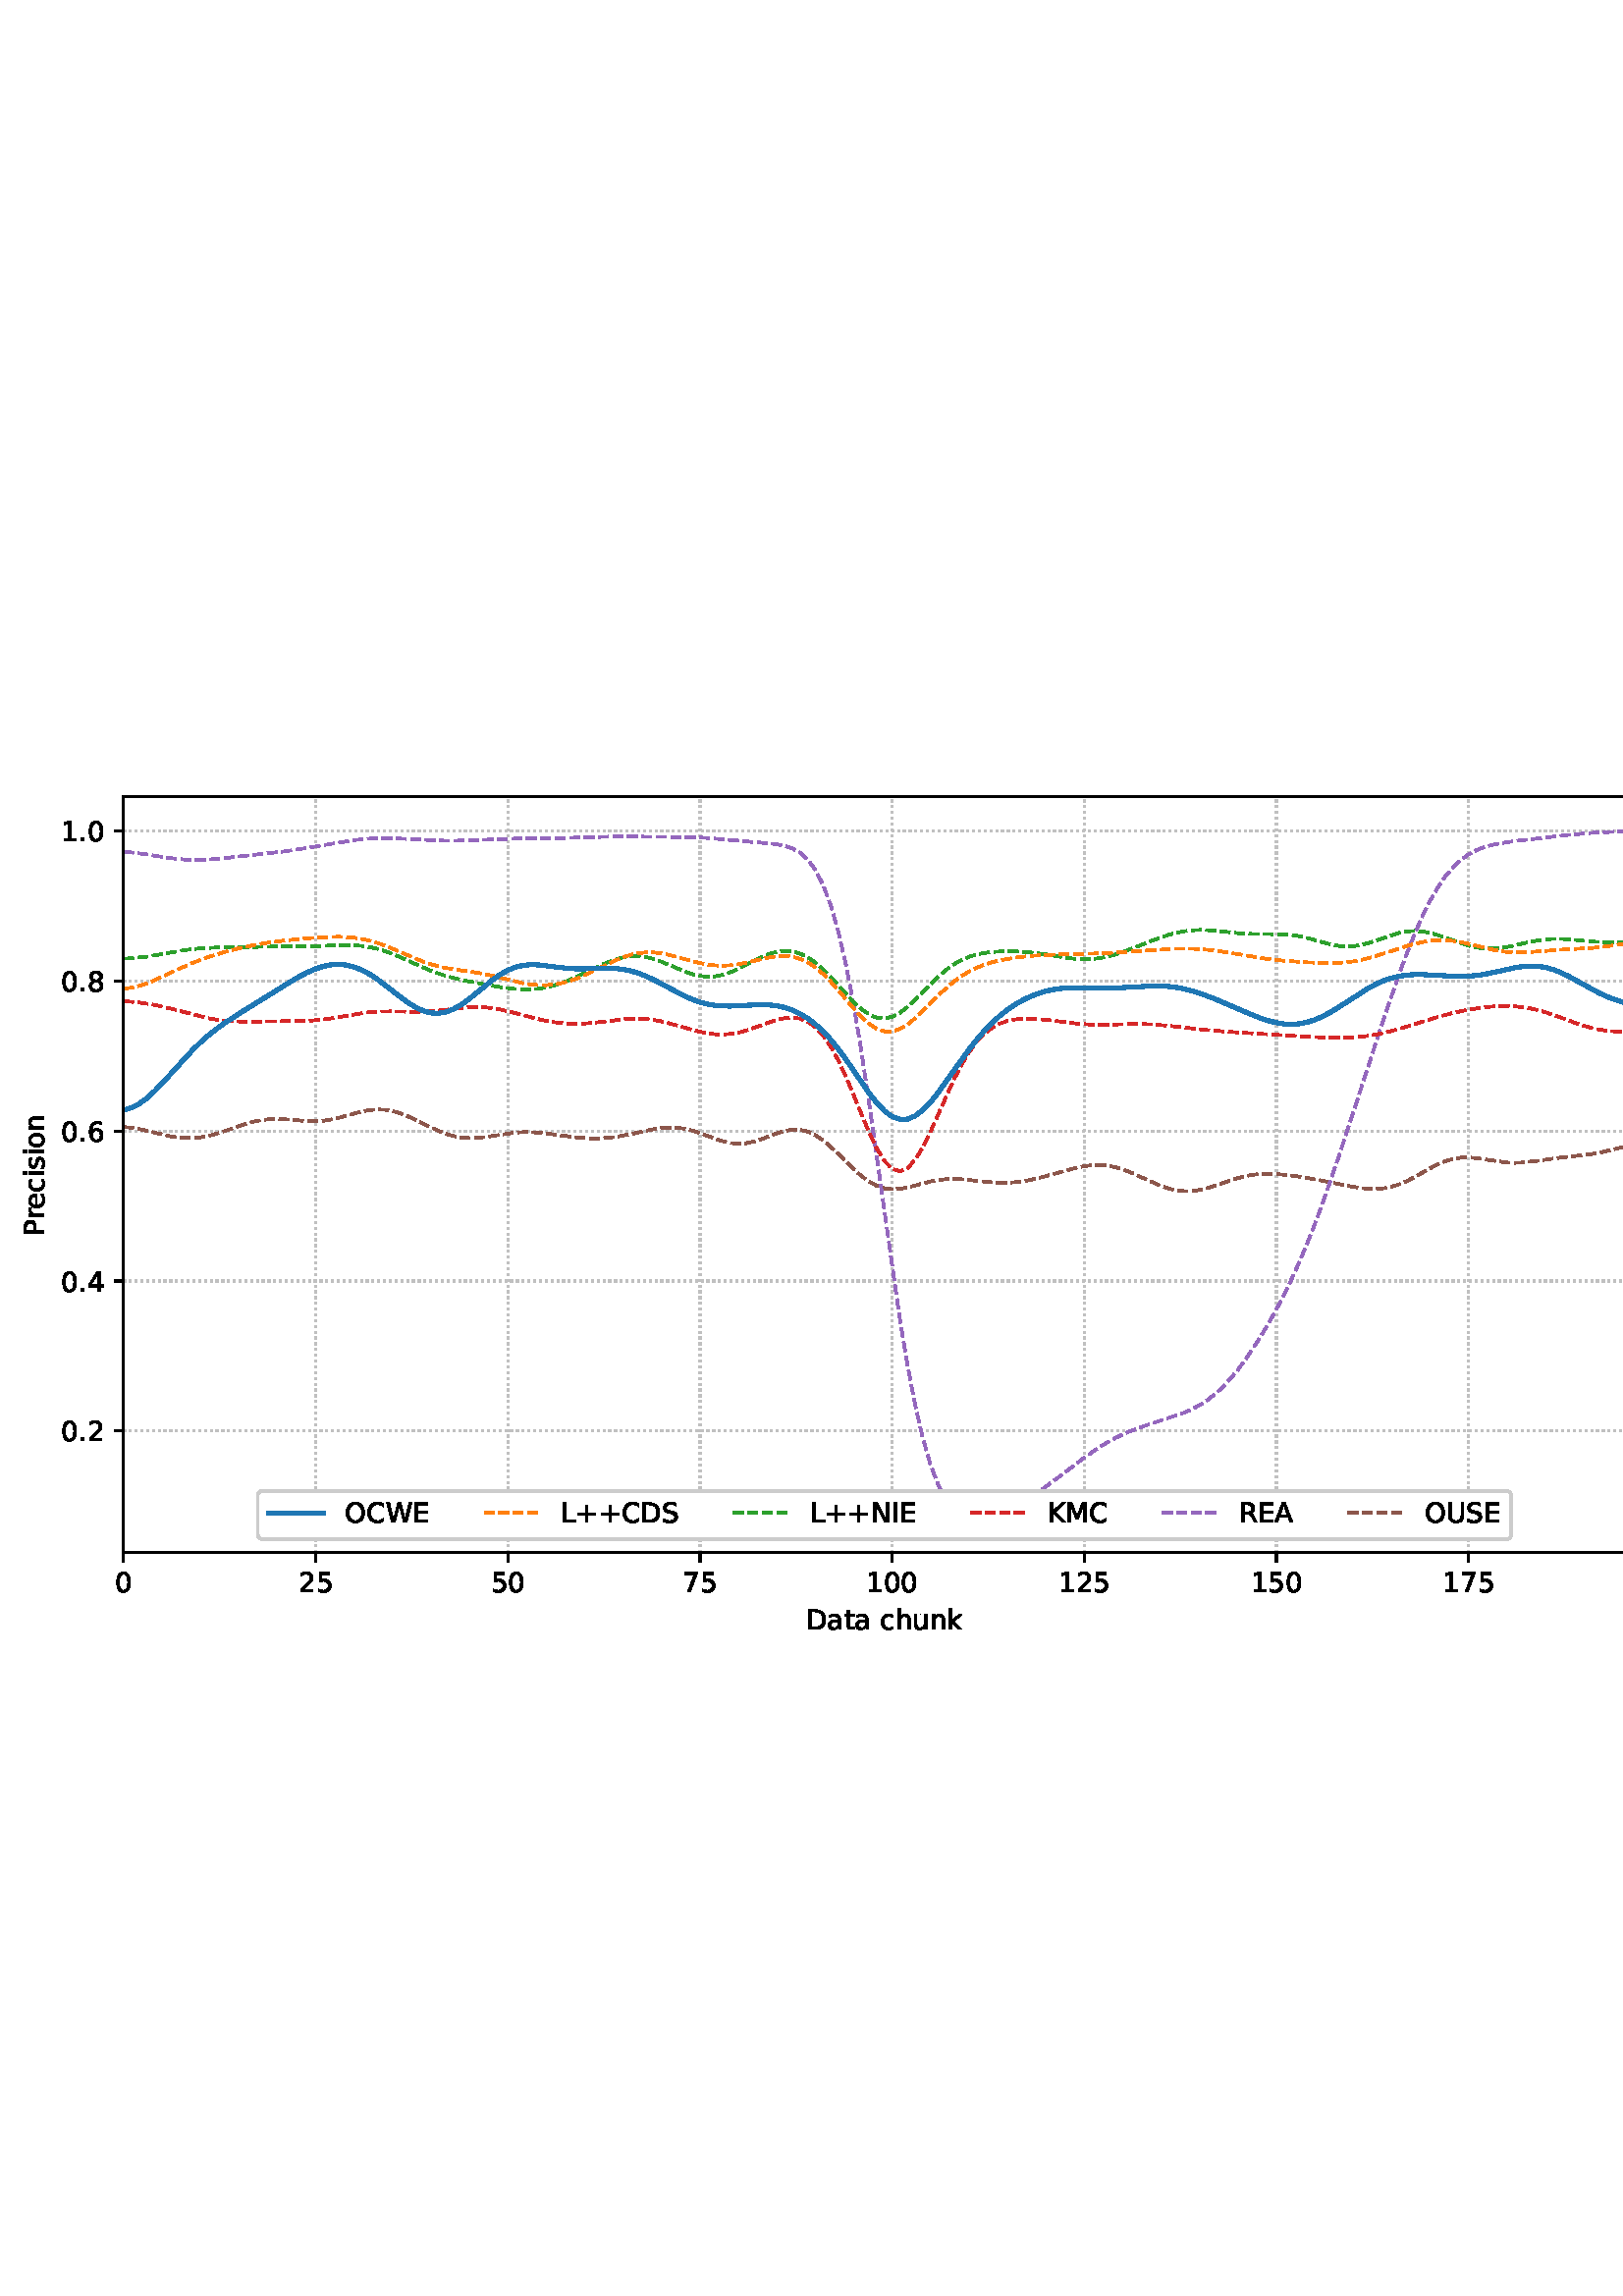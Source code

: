 %!PS-Adobe-3.0 EPSF-3.0
%%Orientation: portrait
%%BoundingBox: 1.511 235.028 610.489 556.972
%%EndComments
%%BeginProlog
/mpldict 8 dict def
mpldict begin
/m { moveto } bind def
/l { lineto } bind def
/r { rlineto } bind def
/c { curveto } bind def
/cl { closepath } bind def
/box {
m
1 index 0 r
0 exch r
neg 0 r
cl
} bind def
/clipbox {
box
clip
newpath
} bind def
%!PS-Adobe-3.0 Resource-Font
%%Copyright: Copyright (c) 2003 by Bitstream, Inc. All Rights Reserved. Copyright (c) 2006 by Tavmjong Bah. All Rights Reserved. DejaVu changes are in public domain 
25 dict begin
/_d{bind def}bind def
/_m{moveto}_d
/_l{lineto}_d
/_cl{closepath eofill}_d
/_c{curveto}_d
/_sc{7 -1 roll{setcachedevice}{pop pop pop pop pop pop}ifelse}_d
/_e{exec}_d
/FontName /DejaVuSans def
/PaintType 0 def
/FontMatrix[.001 0 0 .001 0 0]def
/FontBBox[-1021 -463 1793 1232]def
/FontType 3 def
/Encoding [ /space /plus /period /zero /one /two /four /five /six /seven /eight /A /C /D /E /I /K /L /M /N /O /P /R /S /U /W /a /c /e /h /i /k /n /o /r /s /t /u ] def
/FontInfo 10 dict dup begin
/FamilyName (DejaVu Sans) def
/FullName (DejaVu Sans) def
/Notice (Copyright (c) 2003 by Bitstream, Inc. All Rights Reserved. Copyright (c) 2006 by Tavmjong Bah. All Rights Reserved. DejaVu changes are in public domain ) def
/Weight (Book) def
/Version (Version 2.35) def
/ItalicAngle 0.0 def
/isFixedPitch false def
/UnderlinePosition -130 def
/UnderlineThickness 90 def
end readonly def
/CharStrings 39 dict dup begin
/.notdef 0 def
/space{318 0 0 0 0 0 _sc
}_d
/plus{838 0 106 0 732 627 _sc
460 627 _m
460 355 _l
732 355 _l
732 272 _l
460 272 _l
460 0 _l
378 0 _l
378 272 _l
106 272 _l
106 355 _l
378 355 _l
378 627 _l
460 627 _l
_cl}_d
/period{318 0 107 0 210 124 _sc
107 124 _m
210 124 _l
210 0 _l
107 0 _l
107 124 _l
_cl}_d
/zero{636 0 66 -13 570 742 _sc
318 664 _m
267 664 229 639 203 589 _c
177 539 165 464 165 364 _c
165 264 177 189 203 139 _c
229 89 267 64 318 64 _c
369 64 407 89 433 139 _c
458 189 471 264 471 364 _c
471 464 458 539 433 589 _c
407 639 369 664 318 664 _c
318 742 _m
399 742 461 709 505 645 _c
548 580 570 486 570 364 _c
570 241 548 147 505 83 _c
461 19 399 -13 318 -13 _c
236 -13 173 19 130 83 _c
87 147 66 241 66 364 _c
66 486 87 580 130 645 _c
173 709 236 742 318 742 _c
_cl}_d
/one{636 0 110 0 544 729 _sc
124 83 _m
285 83 _l
285 639 _l
110 604 _l
110 694 _l
284 729 _l
383 729 _l
383 83 _l
544 83 _l
544 0 _l
124 0 _l
124 83 _l
_cl}_d
/two{{636 0 73 0 536 742 _sc
192 83 _m
536 83 _l
536 0 _l
73 0 _l
73 83 _l
110 121 161 173 226 239 _c
290 304 331 346 348 365 _c
380 400 402 430 414 455 _c
426 479 433 504 433 528 _c
433 566 419 598 392 622 _c
365 646 330 659 286 659 _c
255 659 222 653 188 643 _c
154 632 117 616 78 594 _c
78 694 _l
118 710 155 722 189 730 _c
223 738 255 742 284 742 _c
}_e{359 742 419 723 464 685 _c
509 647 532 597 532 534 _c
532 504 526 475 515 449 _c
504 422 484 390 454 354 _c
446 344 420 317 376 272 _c
332 227 271 164 192 83 _c
_cl}_e}_d
/four{636 0 49 0 580 729 _sc
378 643 _m
129 254 _l
378 254 _l
378 643 _l
352 729 _m
476 729 _l
476 254 _l
580 254 _l
580 172 _l
476 172 _l
476 0 _l
378 0 _l
378 172 _l
49 172 _l
49 267 _l
352 729 _l
_cl}_d
/five{{636 0 77 -13 549 729 _sc
108 729 _m
495 729 _l
495 646 _l
198 646 _l
198 467 _l
212 472 227 476 241 478 _c
255 480 270 482 284 482 _c
365 482 429 459 477 415 _c
525 370 549 310 549 234 _c
549 155 524 94 475 51 _c
426 8 357 -13 269 -13 _c
238 -13 207 -10 175 -6 _c
143 -1 111 6 77 17 _c
77 116 _l
106 100 136 88 168 80 _c
199 72 232 69 267 69 _c
}_e{323 69 368 83 401 113 _c
433 143 450 183 450 234 _c
450 284 433 324 401 354 _c
368 384 323 399 267 399 _c
241 399 214 396 188 390 _c
162 384 135 375 108 363 _c
108 729 _l
_cl}_e}_d
/six{{636 0 70 -13 573 742 _sc
330 404 _m
286 404 251 388 225 358 _c
199 328 186 286 186 234 _c
186 181 199 139 225 109 _c
251 79 286 64 330 64 _c
374 64 409 79 435 109 _c
461 139 474 181 474 234 _c
474 286 461 328 435 358 _c
409 388 374 404 330 404 _c
526 713 _m
526 623 _l
501 635 476 644 451 650 _c
425 656 400 659 376 659 _c
310 659 260 637 226 593 _c
}_e{192 549 172 482 168 394 _c
187 422 211 444 240 459 _c
269 474 301 482 336 482 _c
409 482 467 459 509 415 _c
551 371 573 310 573 234 _c
573 159 550 99 506 54 _c
462 9 403 -13 330 -13 _c
246 -13 181 19 137 83 _c
92 147 70 241 70 364 _c
70 479 97 571 152 639 _c
206 707 280 742 372 742 _c
396 742 421 739 447 735 _c
472 730 498 723 526 713 _c
_cl}_e}_d
/seven{636 0 82 0 551 729 _sc
82 729 _m
551 729 _l
551 687 _l
286 0 _l
183 0 _l
432 646 _l
82 646 _l
82 729 _l
_cl}_d
/eight{{636 0 68 -13 568 742 _sc
318 346 _m
271 346 234 333 207 308 _c
180 283 167 249 167 205 _c
167 161 180 126 207 101 _c
234 76 271 64 318 64 _c
364 64 401 76 428 102 _c
455 127 469 161 469 205 _c
469 249 455 283 429 308 _c
402 333 365 346 318 346 _c
219 388 _m
177 398 144 418 120 447 _c
96 476 85 511 85 553 _c
85 611 105 657 147 691 _c
188 725 245 742 318 742 _c
}_e{390 742 447 725 489 691 _c
530 657 551 611 551 553 _c
551 511 539 476 515 447 _c
491 418 459 398 417 388 _c
464 377 501 355 528 323 _c
554 291 568 251 568 205 _c
568 134 546 80 503 43 _c
459 5 398 -13 318 -13 _c
237 -13 175 5 132 43 _c
89 80 68 134 68 205 _c
68 251 81 291 108 323 _c
134 355 171 377 219 388 _c
183 544 _m
183 506 194 476 218 455 _c
}_e{242 434 275 424 318 424 _c
360 424 393 434 417 455 _c
441 476 453 506 453 544 _c
453 582 441 611 417 632 _c
393 653 360 664 318 664 _c
275 664 242 653 218 632 _c
194 611 183 582 183 544 _c
_cl}_e}_d
/A{684 0 8 0 676 729 _sc
342 632 _m
208 269 _l
476 269 _l
342 632 _l
286 729 _m
398 729 _l
676 0 _l
573 0 _l
507 187 _l
178 187 _l
112 0 _l
8 0 _l
286 729 _l
_cl}_d
/C{{698 0 56 -13 644 742 _sc
644 673 _m
644 569 _l
610 599 575 622 537 638 _c
499 653 460 661 418 661 _c
334 661 270 635 226 584 _c
182 533 160 460 160 364 _c
160 268 182 194 226 143 _c
270 92 334 67 418 67 _c
460 67 499 74 537 90 _c
575 105 610 128 644 159 _c
644 56 _l
609 32 572 15 534 4 _c
496 -7 455 -13 412 -13 _c
302 -13 215 20 151 87 _c
}_e{87 154 56 246 56 364 _c
56 481 87 573 151 641 _c
215 708 302 742 412 742 _c
456 742 497 736 535 725 _c
573 713 610 696 644 673 _c
_cl}_e}_d
/D{770 0 98 0 711 729 _sc
197 648 _m
197 81 _l
316 81 _l
416 81 490 103 537 149 _c
583 195 607 267 607 365 _c
607 463 583 534 537 580 _c
490 625 416 648 316 648 _c
197 648 _l
98 729 _m
301 729 _l
442 729 546 699 612 641 _c
678 582 711 490 711 365 _c
711 239 677 147 611 88 _c
545 29 441 0 301 0 _c
98 0 _l
98 729 _l
_cl}_d
/E{632 0 98 0 568 729 _sc
98 729 _m
559 729 _l
559 646 _l
197 646 _l
197 430 _l
544 430 _l
544 347 _l
197 347 _l
197 83 _l
568 83 _l
568 0 _l
98 0 _l
98 729 _l
_cl}_d
/I{295 0 98 0 197 729 _sc
98 729 _m
197 729 _l
197 0 _l
98 0 _l
98 729 _l
_cl}_d
/K{656 0 98 0 677 729 _sc
98 729 _m
197 729 _l
197 421 _l
524 729 _l
651 729 _l
289 389 _l
677 0 _l
547 0 _l
197 351 _l
197 0 _l
98 0 _l
98 729 _l
_cl}_d
/L{557 0 98 0 552 729 _sc
98 729 _m
197 729 _l
197 83 _l
552 83 _l
552 0 _l
98 0 _l
98 729 _l
_cl}_d
/M{863 0 98 0 765 729 _sc
98 729 _m
245 729 _l
431 233 _l
618 729 _l
765 729 _l
765 0 _l
669 0 _l
669 640 _l
481 140 _l
382 140 _l
194 640 _l
194 0 _l
98 0 _l
98 729 _l
_cl}_d
/N{748 0 98 0 650 729 _sc
98 729 _m
231 729 _l
554 119 _l
554 729 _l
650 729 _l
650 0 _l
517 0 _l
194 610 _l
194 0 _l
98 0 _l
98 729 _l
_cl}_d
/O{787 0 56 -13 731 742 _sc
394 662 _m
322 662 265 635 223 582 _c
181 528 160 456 160 364 _c
160 272 181 199 223 146 _c
265 92 322 66 394 66 _c
465 66 522 92 564 146 _c
606 199 627 272 627 364 _c
627 456 606 528 564 582 _c
522 635 465 662 394 662 _c
394 742 _m
496 742 577 707 639 639 _c
700 571 731 479 731 364 _c
731 248 700 157 639 89 _c
577 21 496 -13 394 -13 _c
291 -13 209 21 148 89 _c
86 157 56 248 56 364 _c
56 479 86 571 148 639 _c
209 707 291 742 394 742 _c
_cl}_d
/P{603 0 98 0 569 729 _sc
197 648 _m
197 374 _l
321 374 _l
367 374 402 385 427 409 _c
452 433 465 467 465 511 _c
465 555 452 588 427 612 _c
402 636 367 648 321 648 _c
197 648 _l
98 729 _m
321 729 _l
402 729 464 710 506 673 _c
548 636 569 582 569 511 _c
569 439 548 384 506 348 _c
464 311 402 293 321 293 _c
197 293 _l
197 0 _l
98 0 _l
98 729 _l
_cl}_d
/R{{695 0 98 0 666 729 _sc
444 342 _m
465 334 486 319 506 296 _c
526 272 546 240 566 199 _c
666 0 _l
560 0 _l
467 187 _l
443 235 419 268 397 284 _c
374 300 343 308 304 308 _c
197 308 _l
197 0 _l
98 0 _l
98 729 _l
321 729 _l
404 729 466 711 507 677 _c
548 642 569 589 569 519 _c
569 473 558 434 537 404 _c
515 374 484 353 444 342 _c
197 648 _m
197 389 _l
321 389 _l
}_e{368 389 404 400 428 422 _c
452 444 465 476 465 519 _c
465 561 452 593 428 615 _c
404 637 368 648 321 648 _c
197 648 _l
_cl}_e}_d
/S{{635 0 66 -13 579 742 _sc
535 705 _m
535 609 _l
497 627 462 640 429 649 _c
395 657 363 662 333 662 _c
279 662 237 651 208 631 _c
179 610 165 580 165 542 _c
165 510 174 485 194 469 _c
213 452 250 439 304 429 _c
364 417 _l
437 403 491 378 526 343 _c
561 307 579 260 579 201 _c
579 130 555 77 508 41 _c
460 5 391 -13 300 -13 _c
265 -13 228 -9 189 -2 _c
}_e{150 5 110 16 69 32 _c
69 134 _l
109 111 148 94 186 83 _c
224 71 262 66 300 66 _c
356 66 399 77 430 99 _c
460 121 476 152 476 194 _c
476 230 465 258 443 278 _c
421 298 385 313 335 323 _c
275 335 _l
201 349 148 372 115 404 _c
82 435 66 478 66 534 _c
66 598 88 649 134 686 _c
179 723 242 742 322 742 _c
356 742 390 739 426 733 _c
461 727 497 717 535 705 _c
}_e{_cl}_e}_d
/U{732 0 87 -13 645 729 _sc
87 729 _m
186 729 _l
186 286 _l
186 208 200 151 228 117 _c
256 83 302 66 366 66 _c
429 66 475 83 503 117 _c
531 151 546 208 546 286 _c
546 729 _l
645 729 _l
645 274 _l
645 178 621 107 574 59 _c
527 11 458 -13 366 -13 _c
274 -13 204 11 157 59 _c
110 107 87 178 87 274 _c
87 729 _l
_cl}_d
/W{989 0 33 0 956 729 _sc
33 729 _m
133 729 _l
286 113 _l
439 729 _l
550 729 _l
703 113 _l
856 729 _l
956 729 _l
773 0 _l
649 0 _l
495 633 _l
340 0 _l
216 0 _l
33 729 _l
_cl}_d
/a{{613 0 60 -13 522 560 _sc
343 275 _m
270 275 220 266 192 250 _c
164 233 150 205 150 165 _c
150 133 160 107 181 89 _c
202 70 231 61 267 61 _c
317 61 357 78 387 114 _c
417 149 432 196 432 255 _c
432 275 _l
343 275 _l
522 312 _m
522 0 _l
432 0 _l
432 83 _l
411 49 385 25 355 10 _c
325 -5 287 -13 243 -13 _c
187 -13 142 2 109 33 _c
76 64 60 106 60 159 _c
}_e{60 220 80 266 122 298 _c
163 329 224 345 306 345 _c
432 345 _l
432 354 _l
432 395 418 427 391 450 _c
364 472 326 484 277 484 _c
245 484 215 480 185 472 _c
155 464 127 453 100 439 _c
100 522 _l
132 534 164 544 195 550 _c
226 556 256 560 286 560 _c
365 560 424 539 463 498 _c
502 457 522 395 522 312 _c
_cl}_e}_d
/c{{550 0 55 -13 488 560 _sc
488 526 _m
488 442 _l
462 456 437 466 411 473 _c
385 480 360 484 334 484 _c
276 484 230 465 198 428 _c
166 391 150 339 150 273 _c
150 206 166 154 198 117 _c
230 80 276 62 334 62 _c
360 62 385 65 411 72 _c
437 79 462 90 488 104 _c
488 21 _l
462 9 436 0 410 -5 _c
383 -10 354 -13 324 -13 _c
242 -13 176 12 128 64 _c
}_e{79 115 55 185 55 273 _c
55 362 79 432 128 483 _c
177 534 244 560 330 560 _c
358 560 385 557 411 551 _c
437 545 463 537 488 526 _c
_cl}_e}_d
/e{{615 0 55 -13 562 560 _sc
562 296 _m
562 252 _l
149 252 _l
153 190 171 142 205 110 _c
238 78 284 62 344 62 _c
378 62 412 66 444 74 _c
476 82 509 95 541 113 _c
541 28 _l
509 14 476 3 442 -3 _c
408 -9 373 -13 339 -13 _c
251 -13 182 12 131 62 _c
80 112 55 181 55 268 _c
55 357 79 428 127 481 _c
175 533 241 560 323 560 _c
397 560 455 536 498 489 _c
}_e{540 441 562 377 562 296 _c
472 322 _m
471 371 457 410 431 440 _c
404 469 368 484 324 484 _c
274 484 234 469 204 441 _c
174 413 156 373 152 322 _c
472 322 _l
_cl}_e}_d
/h{634 0 91 0 549 760 _sc
549 330 _m
549 0 _l
459 0 _l
459 327 _l
459 379 448 417 428 443 _c
408 469 378 482 338 482 _c
289 482 251 466 223 435 _c
195 404 181 362 181 309 _c
181 0 _l
91 0 _l
91 760 _l
181 760 _l
181 462 _l
202 494 227 519 257 535 _c
286 551 320 560 358 560 _c
420 560 468 540 500 501 _c
532 462 549 405 549 330 _c
_cl}_d
/i{278 0 94 0 184 760 _sc
94 547 _m
184 547 _l
184 0 _l
94 0 _l
94 547 _l
94 760 _m
184 760 _l
184 646 _l
94 646 _l
94 760 _l
_cl}_d
/k{579 0 91 0 576 760 _sc
91 760 _m
181 760 _l
181 311 _l
449 547 _l
564 547 _l
274 291 _l
576 0 _l
459 0 _l
181 267 _l
181 0 _l
91 0 _l
91 760 _l
_cl}_d
/n{634 0 91 0 549 560 _sc
549 330 _m
549 0 _l
459 0 _l
459 327 _l
459 379 448 417 428 443 _c
408 469 378 482 338 482 _c
289 482 251 466 223 435 _c
195 404 181 362 181 309 _c
181 0 _l
91 0 _l
91 547 _l
181 547 _l
181 462 _l
202 494 227 519 257 535 _c
286 551 320 560 358 560 _c
420 560 468 540 500 501 _c
532 462 549 405 549 330 _c
_cl}_d
/o{612 0 55 -13 557 560 _sc
306 484 _m
258 484 220 465 192 427 _c
164 389 150 338 150 273 _c
150 207 163 156 191 118 _c
219 80 257 62 306 62 _c
354 62 392 80 420 118 _c
448 156 462 207 462 273 _c
462 337 448 389 420 427 _c
392 465 354 484 306 484 _c
306 560 _m
384 560 445 534 490 484 _c
534 433 557 363 557 273 _c
557 183 534 113 490 63 _c
445 12 384 -13 306 -13 _c
227 -13 165 12 121 63 _c
77 113 55 183 55 273 _c
55 363 77 433 121 484 _c
165 534 227 560 306 560 _c
_cl}_d
/r{411 0 91 0 411 560 _sc
411 463 _m
401 469 390 473 378 476 _c
366 478 353 480 339 480 _c
288 480 249 463 222 430 _c
194 397 181 350 181 288 _c
181 0 _l
91 0 _l
91 547 _l
181 547 _l
181 462 _l
199 495 224 520 254 536 _c
284 552 321 560 365 560 _c
371 560 378 559 386 559 _c
393 558 401 557 411 555 _c
411 463 _l
_cl}_d
/s{{521 0 54 -13 472 560 _sc
443 531 _m
443 446 _l
417 458 391 468 364 475 _c
336 481 308 485 279 485 _c
234 485 200 478 178 464 _c
156 450 145 430 145 403 _c
145 382 153 366 169 354 _c
185 342 217 330 265 320 _c
296 313 _l
360 299 405 279 432 255 _c
458 230 472 195 472 151 _c
472 100 452 60 412 31 _c
372 1 316 -13 246 -13 _c
216 -13 186 -10 154 -5 _c
}_e{122 0 89 8 54 20 _c
54 113 _l
87 95 120 82 152 74 _c
184 65 216 61 248 61 _c
290 61 323 68 346 82 _c
368 96 380 117 380 144 _c
380 168 371 187 355 200 _c
339 213 303 226 247 238 _c
216 245 _l
160 257 119 275 95 299 _c
70 323 58 356 58 399 _c
58 450 76 490 112 518 _c
148 546 200 560 268 560 _c
301 560 332 557 362 552 _c
391 547 418 540 443 531 _c
}_e{_cl}_e}_d
/t{392 0 27 0 368 702 _sc
183 702 _m
183 547 _l
368 547 _l
368 477 _l
183 477 _l
183 180 _l
183 135 189 106 201 94 _c
213 81 238 75 276 75 _c
368 75 _l
368 0 _l
276 0 _l
206 0 158 13 132 39 _c
106 65 93 112 93 180 _c
93 477 _l
27 477 _l
27 547 _l
93 547 _l
93 702 _l
183 702 _l
_cl}_d
/u{634 0 85 -13 543 560 _sc
85 216 _m
85 547 _l
175 547 _l
175 219 _l
175 167 185 129 205 103 _c
225 77 255 64 296 64 _c
344 64 383 79 411 110 _c
439 141 453 183 453 237 _c
453 547 _l
543 547 _l
543 0 _l
453 0 _l
453 84 _l
431 50 405 26 377 10 _c
348 -5 315 -13 277 -13 _c
214 -13 166 6 134 45 _c
101 83 85 140 85 216 _c
311 560 _m
311 560 _l
_cl}_d
end readonly def

/BuildGlyph
 {exch begin
 CharStrings exch
 2 copy known not{pop /.notdef}if
 true 3 1 roll get exec
 end}_d

/BuildChar {
 1 index /Encoding get exch get
 1 index /BuildGlyph get exec
}_d

FontName currentdict end definefont pop
end
%%EndProlog
mpldict begin
1.511 235.028 translate
608.978 321.944 0 0 clipbox
gsave
0 0 m
608.978 0 l
608.978 321.944 l
0 321.944 l
cl
1.000 setgray
fill
grestore
gsave
43.778 37.544 m
601.778 37.544 l
601.778 314.744 l
43.778 314.744 l
cl
1.000 setgray
fill
grestore
0.800 setlinewidth
1 setlinejoin
0 setlinecap
[0.8 1.32] 0 setdash
0.753 setgray
gsave
558 277.2 43.78 37.54 clipbox
43.778 37.544 m
43.778 314.744 l
stroke
grestore
[] 0 setdash
0.000 setgray
gsave
/o {
gsave
newpath
translate
0.8 setlinewidth
1 setlinejoin
0 setlinecap
0 0 m
0 -3.5 l

gsave
0.000 setgray
fill
grestore
stroke
grestore
} bind def
43.778 37.544 o
grestore
/DejaVuSans findfont
10.000 scalefont
setfont
gsave
40.598 22.95 translate
0.0 rotate
0.0 0 m /zero glyphshow
grestore
[0.8 1.32] 0 setdash
0.753 setgray
gsave
558 277.2 43.78 37.54 clipbox
114.233 37.544 m
114.233 314.744 l
stroke
grestore
[] 0 setdash
0.000 setgray
gsave
/o {
gsave
newpath
translate
0.8 setlinewidth
1 setlinejoin
0 setlinecap
0 0 m
0 -3.5 l

gsave
0.000 setgray
fill
grestore
stroke
grestore
} bind def
114.233 37.544 o
grestore
gsave
107.873 22.95 translate
0.0 rotate
0.0 0 m /two glyphshow
6.362 0 m /five glyphshow
grestore
[0.8 1.32] 0 setdash
0.753 setgray
gsave
558 277.2 43.78 37.54 clipbox
184.687 37.544 m
184.687 314.744 l
stroke
grestore
[] 0 setdash
0.000 setgray
gsave
/o {
gsave
newpath
translate
0.8 setlinewidth
1 setlinejoin
0 setlinecap
0 0 m
0 -3.5 l

gsave
0.000 setgray
fill
grestore
stroke
grestore
} bind def
184.687 37.544 o
grestore
gsave
178.328 22.95 translate
0.0 rotate
0.0 0 m /five glyphshow
6.362 0 m /zero glyphshow
grestore
[0.8 1.32] 0 setdash
0.753 setgray
gsave
558 277.2 43.78 37.54 clipbox
255.142 37.544 m
255.142 314.744 l
stroke
grestore
[] 0 setdash
0.000 setgray
gsave
/o {
gsave
newpath
translate
0.8 setlinewidth
1 setlinejoin
0 setlinecap
0 0 m
0 -3.5 l

gsave
0.000 setgray
fill
grestore
stroke
grestore
} bind def
255.142 37.544 o
grestore
gsave
248.782 22.95 translate
0.0 rotate
0.0 0 m /seven glyphshow
6.362 0 m /five glyphshow
grestore
[0.8 1.32] 0 setdash
0.753 setgray
gsave
558 277.2 43.78 37.54 clipbox
325.596 37.544 m
325.596 314.744 l
stroke
grestore
[] 0 setdash
0.000 setgray
gsave
/o {
gsave
newpath
translate
0.8 setlinewidth
1 setlinejoin
0 setlinecap
0 0 m
0 -3.5 l

gsave
0.000 setgray
fill
grestore
stroke
grestore
} bind def
325.596 37.544 o
grestore
gsave
316.057 22.95 translate
0.0 rotate
0.0 0 m /one glyphshow
6.362 0 m /zero glyphshow
12.725 0 m /zero glyphshow
grestore
[0.8 1.32] 0 setdash
0.753 setgray
gsave
558 277.2 43.78 37.54 clipbox
396.051 37.544 m
396.051 314.744 l
stroke
grestore
[] 0 setdash
0.000 setgray
gsave
/o {
gsave
newpath
translate
0.8 setlinewidth
1 setlinejoin
0 setlinecap
0 0 m
0 -3.5 l

gsave
0.000 setgray
fill
grestore
stroke
grestore
} bind def
396.051 37.544 o
grestore
gsave
386.512 22.95 translate
0.0 rotate
0.0 0 m /one glyphshow
6.362 0 m /two glyphshow
12.725 0 m /five glyphshow
grestore
[0.8 1.32] 0 setdash
0.753 setgray
gsave
558 277.2 43.78 37.54 clipbox
466.505 37.544 m
466.505 314.744 l
stroke
grestore
[] 0 setdash
0.000 setgray
gsave
/o {
gsave
newpath
translate
0.8 setlinewidth
1 setlinejoin
0 setlinecap
0 0 m
0 -3.5 l

gsave
0.000 setgray
fill
grestore
stroke
grestore
} bind def
466.505 37.544 o
grestore
gsave
456.966 22.95 translate
0.0 rotate
0.0 0 m /one glyphshow
6.362 0 m /five glyphshow
12.725 0 m /zero glyphshow
grestore
[0.8 1.32] 0 setdash
0.753 setgray
gsave
558 277.2 43.78 37.54 clipbox
536.96 37.544 m
536.96 314.744 l
stroke
grestore
[] 0 setdash
0.000 setgray
gsave
/o {
gsave
newpath
translate
0.8 setlinewidth
1 setlinejoin
0 setlinecap
0 0 m
0 -3.5 l

gsave
0.000 setgray
fill
grestore
stroke
grestore
} bind def
536.96 37.544 o
grestore
gsave
527.421 22.95 translate
0.0 rotate
0.0 0 m /one glyphshow
6.362 0 m /seven glyphshow
12.725 0 m /five glyphshow
grestore
gsave
294.083 9.278 translate
0.0 rotate
0.0 0 m /D glyphshow
7.7 0 m /a glyphshow
13.828 0 m /t glyphshow
17.749 0 m /a glyphshow
23.877 0 m /space glyphshow
27.056 0 m /c glyphshow
32.554 0 m /h glyphshow
38.892 0 m /u glyphshow
45.229 0 m /n glyphshow
51.567 0 m /k glyphshow
grestore
[0.8 1.32] 0 setdash
0.753 setgray
gsave
558 277.2 43.78 37.54 clipbox
43.778 82.195 m
601.778 82.195 l
stroke
grestore
[] 0 setdash
0.000 setgray
gsave
/o {
gsave
newpath
translate
0.8 setlinewidth
1 setlinejoin
0 setlinecap
0 0 m
-3.5 0 l

gsave
0.000 setgray
fill
grestore
stroke
grestore
} bind def
43.778 82.195 o
grestore
gsave
20.872 78.398 translate
0.0 rotate
0.0 0 m /zero glyphshow
6.362 0 m /period glyphshow
9.541 0 m /two glyphshow
grestore
[0.8 1.32] 0 setdash
0.753 setgray
gsave
558 277.2 43.78 37.54 clipbox
43.778 137.194 m
601.778 137.194 l
stroke
grestore
[] 0 setdash
0.000 setgray
gsave
/o {
gsave
newpath
translate
0.8 setlinewidth
1 setlinejoin
0 setlinecap
0 0 m
-3.5 0 l

gsave
0.000 setgray
fill
grestore
stroke
grestore
} bind def
43.778 137.194 o
grestore
gsave
20.872 133.397 translate
0.0 rotate
0.0 0 m /zero glyphshow
6.362 0 m /period glyphshow
9.541 0 m /four glyphshow
grestore
[0.8 1.32] 0 setdash
0.753 setgray
gsave
558 277.2 43.78 37.54 clipbox
43.778 192.193 m
601.778 192.193 l
stroke
grestore
[] 0 setdash
0.000 setgray
gsave
/o {
gsave
newpath
translate
0.8 setlinewidth
1 setlinejoin
0 setlinecap
0 0 m
-3.5 0 l

gsave
0.000 setgray
fill
grestore
stroke
grestore
} bind def
43.778 192.193 o
grestore
gsave
20.872 188.396 translate
0.0 rotate
0.0 0 m /zero glyphshow
6.362 0 m /period glyphshow
9.541 0 m /six glyphshow
grestore
[0.8 1.32] 0 setdash
0.753 setgray
gsave
558 277.2 43.78 37.54 clipbox
43.778 247.191 m
601.778 247.191 l
stroke
grestore
[] 0 setdash
0.000 setgray
gsave
/o {
gsave
newpath
translate
0.8 setlinewidth
1 setlinejoin
0 setlinecap
0 0 m
-3.5 0 l

gsave
0.000 setgray
fill
grestore
stroke
grestore
} bind def
43.778 247.191 o
grestore
gsave
20.872 243.394 translate
0.0 rotate
0.0 0 m /zero glyphshow
6.362 0 m /period glyphshow
9.541 0 m /eight glyphshow
grestore
[0.8 1.32] 0 setdash
0.753 setgray
gsave
558 277.2 43.78 37.54 clipbox
43.778 302.19 m
601.778 302.19 l
stroke
grestore
[] 0 setdash
0.000 setgray
gsave
/o {
gsave
newpath
translate
0.8 setlinewidth
1 setlinejoin
0 setlinecap
0 0 m
-3.5 0 l

gsave
0.000 setgray
fill
grestore
stroke
grestore
} bind def
43.778 302.19 o
grestore
gsave
20.872 298.393 translate
0.0 rotate
0.0 0 m /one glyphshow
6.362 0 m /period glyphshow
9.541 0 m /zero glyphshow
grestore
gsave
14.794 153.808 translate
90.0 rotate
0.0 0 m /P glyphshow
5.905 0 m /r glyphshow
9.767 0 m /e glyphshow
15.919 0 m /c glyphshow
21.417 0 m /i glyphshow
24.195 0 m /s glyphshow
29.405 0 m /i glyphshow
32.184 0 m /o glyphshow
38.302 0 m /n glyphshow
grestore
1.000 setlinewidth
[3.7 1.6] 0 setdash
0.549 0.337 0.294 setrgbcolor
gsave
558 277.2 43.78 37.54 clipbox
43.778 193.685 m
46.596 193.437 l
49.414 192.972 l
55.051 191.65 l
60.687 190.344 l
63.505 189.891 l
66.324 189.647 l
69.142 189.648 l
71.96 189.905 l
74.778 190.41 l
77.596 191.133 l
83.233 193.002 l
88.869 194.915 l
91.687 195.685 l
94.505 196.243 l
97.324 196.56 l
100.142 196.639 l
102.96 196.523 l
111.414 195.832 l
114.233 195.804 l
117.051 196.0 l
119.869 196.433 l
122.687 197.074 l
131.142 199.376 l
133.96 199.896 l
136.778 200.126 l
139.596 200.01 l
142.414 199.531 l
145.233 198.712 l
148.051 197.609 l
153.687 194.902 l
159.324 192.219 l
162.142 191.136 l
164.96 190.322 l
167.778 189.815 l
170.596 189.619 l
173.414 189.7 l
176.233 189.999 l
187.505 191.645 l
190.324 191.802 l
193.142 191.789 l
195.96 191.619 l
201.596 190.953 l
210.051 189.848 l
212.869 189.62 l
215.687 189.51 l
218.505 189.539 l
221.324 189.716 l
224.142 190.042 l
229.778 191.075 l
238.233 192.912 l
241.051 193.329 l
243.869 193.524 l
246.687 193.44 l
249.505 193.051 l
252.324 192.371 l
255.142 191.455 l
260.778 189.357 l
263.596 188.452 l
266.414 187.823 l
269.233 187.573 l
272.051 187.747 l
274.869 188.325 l
277.687 189.22 l
283.324 191.354 l
286.142 192.217 l
288.96 192.701 l
291.778 192.663 l
294.596 192.013 l
297.414 190.73 l
300.233 188.855 l
303.051 186.495 l
308.687 180.976 l
311.505 178.214 l
314.324 175.716 l
317.142 173.647 l
319.96 172.123 l
322.778 171.196 l
325.596 170.848 l
328.414 170.998 l
331.233 171.514 l
339.687 173.723 l
342.505 174.252 l
345.324 174.559 l
348.142 174.642 l
350.96 174.53 l
356.596 173.964 l
362.233 173.392 l
365.051 173.25 l
367.869 173.259 l
370.687 173.435 l
373.505 173.781 l
376.324 174.284 l
381.96 175.664 l
393.233 178.769 l
396.051 179.318 l
398.869 179.658 l
401.687 179.737 l
404.505 179.516 l
407.324 178.981 l
410.142 178.149 l
412.96 177.067 l
424.233 172.015 l
427.051 171.08 l
429.869 170.446 l
432.687 170.155 l
435.505 170.219 l
438.324 170.613 l
441.142 171.285 l
446.778 173.122 l
452.414 174.966 l
455.233 175.679 l
458.051 176.186 l
460.869 176.472 l
463.687 176.551 l
466.505 176.453 l
472.142 175.882 l
477.778 175.015 l
486.233 173.412 l
494.687 171.725 l
497.505 171.293 l
500.324 171.022 l
503.142 170.978 l
505.96 171.221 l
508.778 171.792 l
511.596 172.701 l
514.414 173.921 l
517.233 175.38 l
522.869 178.554 l
525.687 179.998 l
528.505 181.176 l
531.324 182.003 l
534.142 182.443 l
536.96 182.513 l
539.778 182.284 l
551.051 180.636 l
553.869 180.539 l
556.687 180.647 l
562.324 181.311 l
570.778 182.488 l
582.051 183.749 l
584.869 184.249 l
590.505 185.576 l
596.142 186.961 l
598.96 187.463 l
601.778 187.734 l
601.778 187.734 l
stroke
grestore
0.580 0.404 0.741 setrgbcolor
gsave
558 277.2 43.78 37.54 clipbox
43.778 294.545 m
46.596 294.384 l
52.233 293.677 l
60.687 292.319 l
66.324 291.744 l
69.142 291.636 l
74.778 291.771 l
80.414 292.251 l
102.96 294.796 l
108.596 295.638 l
128.324 298.919 l
133.96 299.428 l
139.596 299.594 l
145.233 299.45 l
162.142 298.657 l
167.778 298.733 l
187.505 299.453 l
201.596 299.581 l
224.142 300.233 l
252.324 300.005 l
257.96 299.691 l
266.414 298.93 l
274.869 298.177 l
280.505 297.721 l
283.324 297.382 l
286.142 296.826 l
288.96 295.878 l
291.778 294.299 l
294.596 291.792 l
297.414 288.007 l
300.233 282.568 l
303.051 275.114 l
305.869 265.348 l
308.687 253.098 l
311.505 238.37 l
314.324 221.383 l
317.142 202.58 l
328.414 123.409 l
331.233 106.421 l
334.051 91.699 l
336.869 79.473 l
339.687 69.761 l
342.505 62.41 l
345.324 57.143 l
348.142 53.62 l
350.96 51.49 l
353.778 50.424 l
356.596 50.144 l
359.414 50.429 l
362.233 51.12 l
365.051 52.105 l
367.869 53.315 l
370.687 54.71 l
373.505 56.266 l
376.324 57.97 l
381.96 61.779 l
387.596 65.985 l
396.051 72.434 l
401.687 76.319 l
404.505 78.032 l
407.324 79.571 l
410.142 80.943 l
412.96 82.16 l
418.596 84.234 l
432.687 88.938 l
435.505 90.182 l
438.324 91.681 l
441.142 93.503 l
443.96 95.703 l
446.778 98.31 l
449.596 101.33 l
452.414 104.749 l
455.233 108.533 l
458.051 112.651 l
460.869 117.079 l
463.687 121.81 l
466.505 126.862 l
469.324 132.267 l
472.142 138.069 l
474.96 144.305 l
477.778 150.997 l
480.596 158.144 l
483.414 165.722 l
489.051 181.95 l
494.687 199.115 l
505.96 233.788 l
511.596 250.066 l
514.414 257.619 l
517.233 264.639 l
520.051 271.024 l
522.869 276.69 l
525.687 281.581 l
528.505 285.685 l
531.324 289.024 l
534.142 291.66 l
536.96 293.679 l
539.778 295.187 l
542.596 296.291 l
545.414 297.095 l
548.233 297.691 l
553.869 298.534 l
573.596 300.821 l
582.051 301.565 l
590.505 301.978 l
598.96 302.13 l
601.778 302.144 l
601.778 302.144 l
stroke
grestore
0.839 0.153 0.157 setrgbcolor
gsave
558 277.2 43.78 37.54 clipbox
43.778 239.767 m
46.596 239.633 l
49.414 239.369 l
55.051 238.484 l
60.687 237.21 l
74.778 233.614 l
77.596 233.101 l
80.414 232.72 l
83.233 232.475 l
88.869 232.315 l
111.414 232.6 l
117.051 233.101 l
122.687 233.974 l
131.142 235.43 l
133.96 235.776 l
136.778 235.999 l
142.414 236.093 l
150.869 235.903 l
156.505 236.101 l
162.142 236.696 l
167.778 237.387 l
170.596 237.616 l
173.414 237.691 l
176.233 237.582 l
179.051 237.278 l
181.869 236.794 l
187.505 235.441 l
195.96 233.223 l
198.778 232.62 l
201.596 232.137 l
204.414 231.791 l
207.233 231.593 l
210.051 231.543 l
212.869 231.633 l
218.505 232.15 l
226.96 233.168 l
229.778 233.367 l
232.596 233.412 l
235.414 233.274 l
238.233 232.94 l
241.051 232.419 l
246.687 230.956 l
252.324 229.315 l
255.142 228.598 l
257.96 228.042 l
260.778 227.705 l
263.596 227.628 l
266.414 227.831 l
269.233 228.313 l
272.051 229.046 l
277.687 231.007 l
280.505 232.046 l
283.324 232.959 l
286.142 233.602 l
288.96 233.822 l
291.778 233.455 l
294.596 232.34 l
297.414 230.331 l
300.233 227.31 l
303.051 223.218 l
305.869 218.081 l
308.687 212.036 l
317.142 191.726 l
319.96 185.821 l
322.778 181.221 l
325.596 178.347 l
328.414 177.461 l
331.233 178.619 l
334.051 181.67 l
336.869 186.286 l
339.687 192.011 l
348.142 210.904 l
350.96 216.417 l
353.778 221.124 l
356.596 224.95 l
359.414 227.914 l
362.233 230.095 l
365.051 231.611 l
367.869 232.59 l
370.687 233.154 l
373.505 233.406 l
376.324 233.427 l
379.142 233.28 l
384.778 232.68 l
393.233 231.622 l
398.869 231.232 l
404.505 231.217 l
415.778 231.5 l
421.414 231.29 l
427.051 230.775 l
441.142 229.219 l
449.596 228.56 l
474.96 226.949 l
486.233 226.428 l
491.869 226.419 l
497.505 226.783 l
500.324 227.141 l
503.142 227.622 l
508.778 228.92 l
514.414 230.55 l
525.687 234.04 l
531.324 235.545 l
536.96 236.74 l
542.596 237.575 l
545.414 237.844 l
548.233 238.0 l
551.051 238.031 l
553.869 237.918 l
556.687 237.644 l
559.505 237.198 l
562.324 236.574 l
565.142 235.782 l
570.778 233.825 l
576.414 231.73 l
579.233 230.795 l
582.051 230.007 l
584.869 229.403 l
587.687 228.99 l
590.505 228.752 l
596.142 228.643 l
601.778 228.698 l
601.778 228.698 l
stroke
grestore
0.173 0.627 0.173 setrgbcolor
gsave
558 277.2 43.78 37.54 clipbox
43.778 255.446 m
46.596 255.568 l
52.233 256.156 l
57.869 257.1 l
66.324 258.589 l
71.96 259.219 l
77.596 259.495 l
100.142 259.878 l
111.414 259.916 l
119.869 260.252 l
125.505 260.411 l
128.324 260.34 l
131.142 260.109 l
133.96 259.683 l
136.778 259.047 l
139.596 258.201 l
142.414 257.17 l
148.051 254.728 l
153.687 252.176 l
156.505 251.008 l
159.324 249.964 l
162.142 249.06 l
167.778 247.626 l
176.233 245.974 l
181.869 244.999 l
187.505 244.285 l
190.324 244.125 l
193.142 244.151 l
195.96 244.392 l
198.778 244.862 l
201.596 245.563 l
204.414 246.481 l
207.233 247.588 l
212.869 250.191 l
218.505 252.909 l
221.324 254.127 l
224.142 255.145 l
226.96 255.886 l
229.778 256.293 l
232.596 256.326 l
235.414 255.98 l
238.233 255.283 l
241.051 254.302 l
249.505 250.726 l
252.324 249.749 l
255.142 249.078 l
257.96 248.795 l
260.778 248.942 l
263.596 249.518 l
266.414 250.473 l
269.233 251.723 l
277.687 256.015 l
280.505 257.165 l
283.324 257.96 l
286.142 258.296 l
288.96 258.099 l
291.778 257.321 l
294.596 255.95 l
297.414 254.009 l
300.233 251.564 l
303.051 248.721 l
311.505 239.509 l
314.324 236.929 l
317.142 234.962 l
319.96 233.782 l
322.778 233.494 l
325.596 234.116 l
328.414 235.576 l
331.233 237.724 l
334.051 240.351 l
342.505 248.858 l
345.324 251.28 l
348.142 253.309 l
350.96 254.916 l
353.778 256.119 l
356.596 256.968 l
359.414 257.528 l
362.233 257.87 l
365.051 258.052 l
370.687 258.082 l
376.324 257.732 l
381.96 257.001 l
390.414 255.635 l
393.233 255.331 l
396.051 255.207 l
398.869 255.298 l
401.687 255.625 l
404.505 256.178 l
407.324 256.933 l
410.142 257.853 l
415.778 259.998 l
421.414 262.235 l
427.051 264.183 l
429.869 264.936 l
432.687 265.494 l
435.505 265.836 l
438.324 265.963 l
441.142 265.897 l
446.778 265.38 l
452.414 264.773 l
458.051 264.479 l
469.324 264.392 l
472.142 264.125 l
474.96 263.663 l
477.778 263.016 l
486.233 260.683 l
489.051 260.141 l
491.869 259.892 l
494.687 259.994 l
497.505 260.449 l
500.324 261.207 l
511.596 264.96 l
514.414 265.456 l
517.233 265.605 l
520.051 265.396 l
522.869 264.858 l
525.687 264.058 l
536.96 260.194 l
539.778 259.554 l
542.596 259.183 l
545.414 259.102 l
548.233 259.295 l
551.051 259.718 l
556.687 260.953 l
562.324 262.129 l
565.142 262.511 l
567.96 262.703 l
570.778 262.704 l
576.414 262.276 l
582.051 261.688 l
587.687 261.401 l
593.324 261.54 l
601.778 261.921 l
601.778 261.921 l
stroke
grestore
1.000 0.498 0.055 setrgbcolor
gsave
558 277.2 43.78 37.54 clipbox
43.778 244.414 m
46.596 244.761 l
49.414 245.426 l
52.233 246.36 l
55.051 247.496 l
63.505 251.412 l
69.142 253.883 l
74.778 255.995 l
80.414 257.751 l
86.051 259.213 l
91.687 260.416 l
97.324 261.367 l
102.96 262.098 l
111.414 262.927 l
117.051 263.32 l
122.687 263.451 l
125.505 263.349 l
128.324 263.095 l
131.142 262.664 l
133.96 262.042 l
136.778 261.228 l
139.596 260.239 l
145.233 257.892 l
150.869 255.443 l
153.687 254.34 l
156.505 253.386 l
159.324 252.604 l
162.142 251.986 l
167.778 251.094 l
173.414 250.269 l
179.051 249.144 l
190.324 246.422 l
193.142 245.968 l
195.96 245.718 l
198.778 245.709 l
201.596 245.957 l
204.414 246.465 l
207.233 247.223 l
210.051 248.207 l
212.869 249.381 l
218.505 252.088 l
224.142 254.792 l
226.96 255.938 l
229.778 256.842 l
232.596 257.451 l
235.414 257.733 l
238.233 257.691 l
241.051 257.356 l
243.869 256.787 l
249.505 255.26 l
255.142 253.783 l
257.96 253.251 l
260.778 252.93 l
263.596 252.846 l
266.414 253.002 l
269.233 253.38 l
274.869 254.598 l
280.505 255.883 l
283.324 256.296 l
286.142 256.411 l
288.96 256.133 l
291.778 255.379 l
294.596 254.094 l
297.414 252.255 l
300.233 249.881 l
303.051 247.038 l
305.869 243.844 l
311.505 237.138 l
314.324 234.079 l
317.142 231.538 l
319.96 229.72 l
322.778 228.77 l
325.596 228.752 l
328.414 229.635 l
331.233 231.305 l
334.051 233.581 l
336.869 236.251 l
342.505 241.922 l
345.324 244.576 l
348.142 246.955 l
350.96 249.007 l
353.778 250.72 l
356.596 252.114 l
359.414 253.229 l
362.233 254.112 l
365.051 254.811 l
370.687 255.809 l
376.324 256.439 l
381.96 256.808 l
390.414 257.058 l
401.687 257.375 l
410.142 257.837 l
429.869 259.096 l
435.505 259.083 l
441.142 258.709 l
446.778 257.982 l
463.687 255.246 l
469.324 254.658 l
477.778 254.08 l
483.414 253.847 l
489.051 253.887 l
491.869 254.086 l
494.687 254.44 l
497.505 254.957 l
500.324 255.631 l
505.96 257.334 l
514.414 260.097 l
517.233 260.875 l
520.051 261.505 l
522.869 261.951 l
525.687 262.182 l
528.505 262.182 l
531.324 261.95 l
534.142 261.508 l
539.778 260.194 l
545.414 258.797 l
548.233 258.256 l
551.051 257.891 l
553.869 257.715 l
556.687 257.715 l
562.324 258.064 l
570.778 258.711 l
582.051 259.34 l
587.687 259.955 l
596.142 261.134 l
598.96 261.419 l
601.778 261.573 l
601.778 261.573 l
stroke
grestore
1.500 setlinewidth
2 setlinecap
[] 0 setdash
0.122 0.467 0.706 setrgbcolor
gsave
558 277.2 43.78 37.54 clipbox
43.778 199.949 m
46.596 200.692 l
49.414 202.134 l
52.233 204.189 l
55.051 206.739 l
57.869 209.643 l
69.142 221.969 l
71.96 224.696 l
74.778 227.185 l
77.596 229.443 l
80.414 231.502 l
86.051 235.212 l
105.778 247.44 l
108.596 249.053 l
111.414 250.499 l
114.233 251.709 l
117.051 252.62 l
119.869 253.177 l
122.687 253.337 l
125.505 253.076 l
128.324 252.384 l
131.142 251.27 l
133.96 249.766 l
136.778 247.929 l
142.414 243.626 l
145.233 241.41 l
148.051 239.348 l
150.869 237.592 l
153.687 236.283 l
156.505 235.527 l
159.324 235.395 l
162.142 235.905 l
164.96 237.024 l
167.778 238.669 l
170.596 240.716 l
179.051 247.606 l
181.869 249.585 l
184.687 251.177 l
187.505 252.312 l
190.324 252.979 l
193.142 253.223 l
195.96 253.137 l
201.596 252.448 l
207.233 251.811 l
210.051 251.678 l
215.687 251.76 l
221.324 251.91 l
224.142 251.813 l
226.96 251.505 l
229.778 250.939 l
232.596 250.097 l
235.414 248.992 l
238.233 247.667 l
249.505 241.713 l
252.324 240.485 l
255.142 239.491 l
257.96 238.759 l
260.778 238.29 l
263.596 238.063 l
266.414 238.033 l
272.051 238.318 l
277.687 238.559 l
280.505 238.469 l
283.324 238.145 l
286.142 237.53 l
288.96 236.58 l
291.778 235.259 l
294.596 233.538 l
297.414 231.391 l
300.233 228.8 l
303.051 225.757 l
305.869 222.282 l
308.687 218.438 l
317.142 206.138 l
319.96 202.521 l
322.778 199.573 l
325.596 197.514 l
328.414 196.5 l
331.233 196.593 l
334.051 197.766 l
336.869 199.906 l
339.687 202.838 l
342.505 206.353 l
348.142 214.263 l
353.778 222.124 l
356.596 225.712 l
359.414 228.977 l
362.233 231.892 l
365.051 234.455 l
367.869 236.683 l
370.687 238.597 l
373.505 240.221 l
376.324 241.572 l
379.142 242.664 l
381.96 243.509 l
384.778 244.116 l
387.596 244.507 l
390.414 244.716 l
396.051 244.762 l
404.505 244.639 l
410.142 244.815 l
421.414 245.424 l
424.233 245.399 l
427.051 245.222 l
429.869 244.871 l
432.687 244.336 l
435.505 243.627 l
438.324 242.759 l
443.96 240.66 l
452.414 237.025 l
458.051 234.627 l
460.869 233.554 l
463.687 232.635 l
466.505 231.929 l
469.324 231.488 l
472.142 231.358 l
474.96 231.567 l
477.778 232.127 l
480.596 233.031 l
483.414 234.251 l
486.233 235.741 l
489.051 237.44 l
500.324 244.676 l
503.142 246.169 l
505.96 247.403 l
508.778 248.352 l
511.596 249.015 l
514.414 249.415 l
517.233 249.59 l
520.051 249.592 l
525.687 249.3 l
531.324 248.981 l
534.142 248.938 l
536.96 249.025 l
539.778 249.268 l
542.596 249.668 l
548.233 250.837 l
553.869 252.089 l
556.687 252.534 l
559.505 252.743 l
562.324 252.651 l
565.142 252.216 l
567.96 251.434 l
570.778 250.337 l
573.596 248.986 l
579.233 245.87 l
584.869 242.82 l
587.687 241.51 l
590.505 240.407 l
593.324 239.528 l
596.142 238.88 l
598.96 238.455 l
601.778 238.246 l
601.778 238.246 l
stroke
grestore
0.800 setlinewidth
0 setlinejoin
[] 0 setdash
0.000 setgray
gsave
43.778 37.544 m
43.778 314.744 l
stroke
grestore
gsave
601.778 37.544 m
601.778 314.744 l
stroke
grestore
gsave
43.778 37.544 m
601.778 37.544 l
stroke
grestore
gsave
43.778 314.744 m
601.778 314.744 l
stroke
grestore
1.000 setlinewidth
0 setlinecap
0.800 setgray
gsave
94.958 42.544 m
550.598 42.544 l
551.932 42.544 552.598 43.21 552.598 44.544 c
552.598 58.216 l
552.598 59.549 551.932 60.216 550.598 60.216 c
94.958 60.216 l
93.624 60.216 92.958 59.549 92.958 58.216 c
92.958 44.544 l
92.958 43.21 93.624 42.544 94.958 42.544 c
cl
gsave
1.000 setgray
fill
grestore
stroke
grestore
1.500 setlinewidth
1 setlinejoin
2 setlinecap
[] 0 setdash
0.122 0.467 0.706 setrgbcolor
gsave
96.958 52.122 m
116.958 52.122 l
stroke
grestore
0.000 setgray
gsave
124.958 48.622 translate
0.0 rotate
0.0 0 m /O glyphshow
7.871 0 m /C glyphshow
14.854 0 m /W glyphshow
24.741 0 m /E glyphshow
grestore
1.000 setlinewidth
0 setlinecap
[3.7 1.6] 0 setdash
1.000 0.498 0.055 setrgbcolor
gsave
176.02 52.122 m
196.02 52.122 l
stroke
grestore
0.000 setgray
gsave
204.02 48.622 translate
0.0 rotate
0.0 0 m /L glyphshow
5.571 0 m /plus glyphshow
13.95 0 m /plus glyphshow
22.329 0 m /C glyphshow
29.312 0 m /D glyphshow
37.012 0 m /S glyphshow
grestore
0.173 0.627 0.173 setrgbcolor
gsave
267.38 52.122 m
287.38 52.122 l
stroke
grestore
0.000 setgray
gsave
295.38 48.622 translate
0.0 rotate
0.0 0 m /L glyphshow
5.571 0 m /plus glyphshow
13.95 0 m /plus glyphshow
22.329 0 m /N glyphshow
29.81 0 m /I glyphshow
32.759 0 m /E glyphshow
grestore
0.839 0.153 0.157 setrgbcolor
gsave
354.458 52.122 m
374.458 52.122 l
stroke
grestore
0.000 setgray
gsave
382.458 48.622 translate
0.0 rotate
0.0 0 m /K glyphshow
6.558 0 m /M glyphshow
15.186 0 m /C glyphshow
grestore
0.580 0.404 0.741 setrgbcolor
gsave
424.63 52.122 m
444.63 52.122 l
stroke
grestore
0.000 setgray
gsave
452.63 48.622 translate
0.0 rotate
0.0 0 m /R glyphshow
6.948 0 m /E glyphshow
13.267 0 m /A glyphshow
grestore
0.549 0.337 0.294 setrgbcolor
gsave
492.739 52.122 m
512.739 52.122 l
stroke
grestore
0.000 setgray
gsave
520.739 48.622 translate
0.0 rotate
0.0 0 m /O glyphshow
7.871 0 m /U glyphshow
15.19 0 m /S glyphshow
21.538 0 m /E glyphshow
grestore

end
showpage
